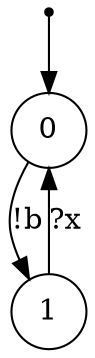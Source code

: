 digraph {
 node [shape=point] ENTRY
 node [shape=circle]
 ENTRY -> 0
0 -> 1 [label="!b"]
1 -> 0 [label="?x"]
}